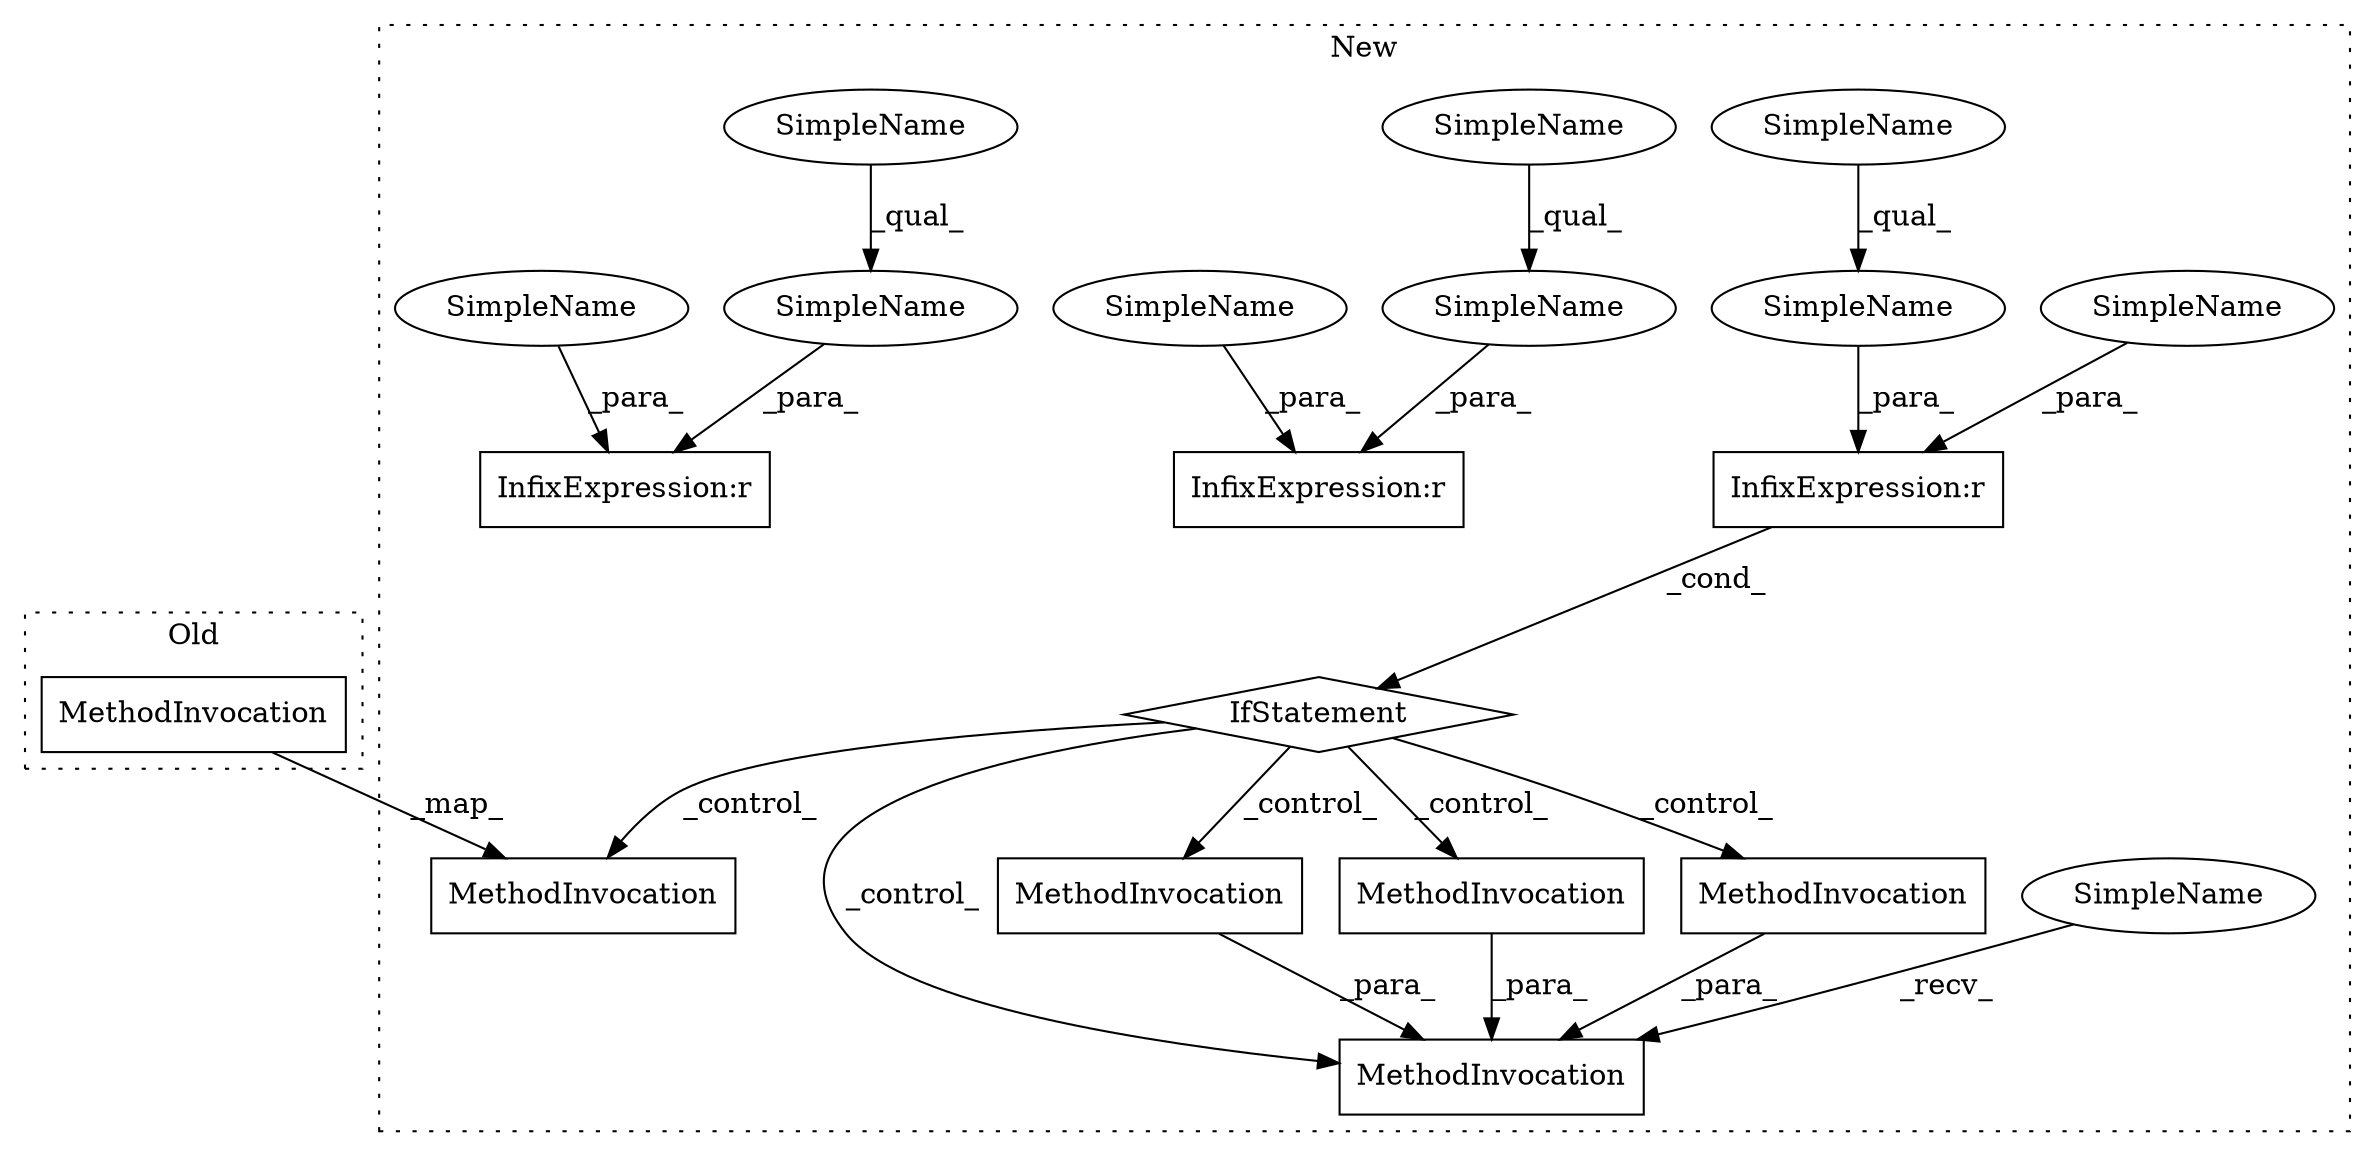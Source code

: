 digraph G {
subgraph cluster0 {
7 [label="MethodInvocation" a="32" s="2951,3016" l="4,1" shape="box"];
label = "Old";
style="dotted";
}
subgraph cluster1 {
1 [label="IfStatement" a="25" s="3507,3541" l="4,1" shape="diamond"];
2 [label="MethodInvocation" a="32" s="3579,3644" l="4,1" shape="box"];
3 [label="MethodInvocation" a="32" s="3706,3771" l="4,1" shape="box"];
4 [label="MethodInvocation" a="32" s="3723" l="5" shape="box"];
5 [label="MethodInvocation" a="32" s="3743,3750" l="6,1" shape="box"];
6 [label="MethodInvocation" a="32" s="3766" l="5" shape="box"];
8 [label="SimpleName" a="42" s="3223" l="13" shape="ellipse"];
9 [label="SimpleName" a="42" s="3511" l="13" shape="ellipse"];
10 [label="SimpleName" a="42" s="3692" l="13" shape="ellipse"];
11 [label="SimpleName" a="42" s="4347" l="13" shape="ellipse"];
12 [label="SimpleName" a="42" s="3528" l="9" shape="ellipse"];
13 [label="SimpleName" a="42" s="4364" l="13" shape="ellipse"];
14 [label="SimpleName" a="42" s="3206" l="13" shape="ellipse"];
15 [label="SimpleName" a="42" s="3528" l="13" shape="ellipse"];
16 [label="SimpleName" a="42" s="4364" l="9" shape="ellipse"];
17 [label="SimpleName" a="42" s="3223" l="9" shape="ellipse"];
18 [label="InfixExpression:r" a="27" s="4360" l="4" shape="box"];
19 [label="InfixExpression:r" a="27" s="3219" l="4" shape="box"];
20 [label="InfixExpression:r" a="27" s="3524" l="4" shape="box"];
label = "New";
style="dotted";
}
1 -> 2 [label="_control_"];
1 -> 4 [label="_control_"];
1 -> 6 [label="_control_"];
1 -> 3 [label="_control_"];
1 -> 5 [label="_control_"];
4 -> 3 [label="_para_"];
5 -> 3 [label="_para_"];
6 -> 3 [label="_para_"];
7 -> 2 [label="_map_"];
8 -> 19 [label="_para_"];
9 -> 20 [label="_para_"];
10 -> 3 [label="_recv_"];
11 -> 18 [label="_para_"];
12 -> 15 [label="_qual_"];
13 -> 18 [label="_para_"];
14 -> 19 [label="_para_"];
15 -> 20 [label="_para_"];
16 -> 13 [label="_qual_"];
17 -> 8 [label="_qual_"];
20 -> 1 [label="_cond_"];
}
